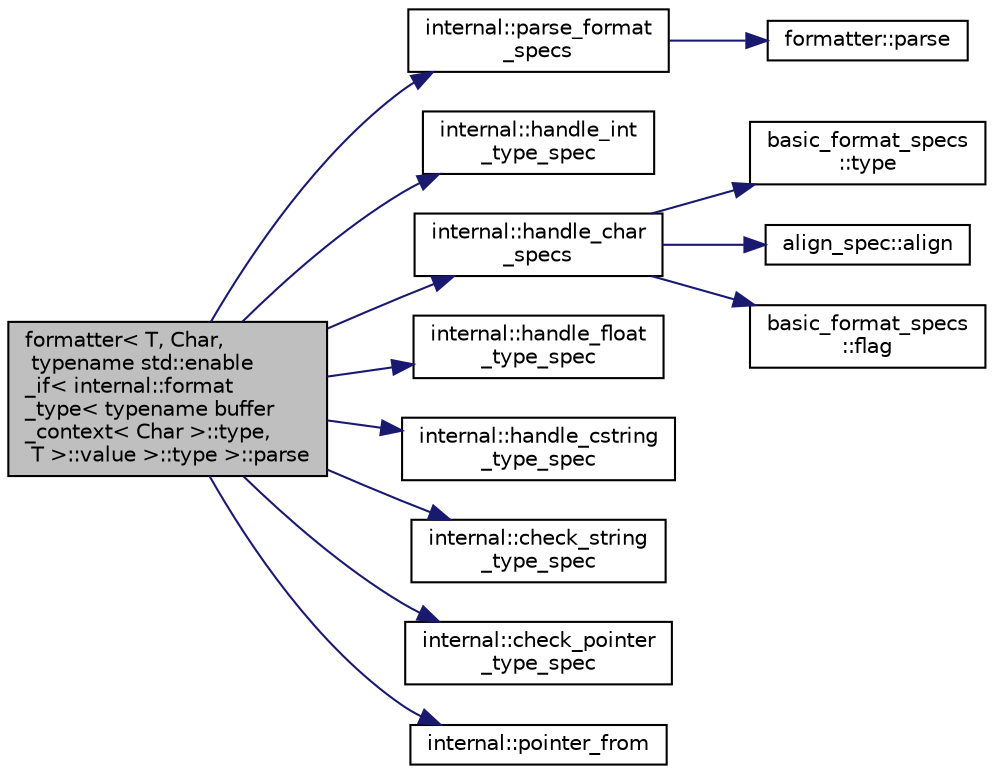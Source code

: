 digraph "formatter&lt; T, Char, typename std::enable_if&lt; internal::format_type&lt; typename buffer_context&lt; Char &gt;::type, T &gt;::value &gt;::type &gt;::parse"
{
  edge [fontname="Helvetica",fontsize="10",labelfontname="Helvetica",labelfontsize="10"];
  node [fontname="Helvetica",fontsize="10",shape=record];
  rankdir="LR";
  Node1 [label="formatter\< T, Char,\l typename std::enable\l_if\< internal::format\l_type\< typename buffer\l_context\< Char \>::type,\l T \>::value \>::type \>::parse",height=0.2,width=0.4,color="black", fillcolor="grey75", style="filled" fontcolor="black"];
  Node1 -> Node2 [color="midnightblue",fontsize="10",style="solid",fontname="Helvetica"];
  Node2 [label="internal::parse_format\l_specs",height=0.2,width=0.4,color="black", fillcolor="white", style="filled",URL="$namespaceinternal.html#ac21f85f51ec37023df70a5a8288130d7"];
  Node2 -> Node3 [color="midnightblue",fontsize="10",style="solid",fontname="Helvetica"];
  Node3 [label="formatter::parse",height=0.2,width=0.4,color="black", fillcolor="white", style="filled",URL="$structformatter.html#ab38951e604996ba856509a99ddb5c50a"];
  Node1 -> Node4 [color="midnightblue",fontsize="10",style="solid",fontname="Helvetica"];
  Node4 [label="internal::handle_int\l_type_spec",height=0.2,width=0.4,color="black", fillcolor="white", style="filled",URL="$namespaceinternal.html#a032408da2f7385baa0b9db2068ca3f28"];
  Node1 -> Node5 [color="midnightblue",fontsize="10",style="solid",fontname="Helvetica"];
  Node5 [label="internal::handle_char\l_specs",height=0.2,width=0.4,color="black", fillcolor="white", style="filled",URL="$namespaceinternal.html#a0b130c25d32481413e2527484a1ec22b"];
  Node5 -> Node6 [color="midnightblue",fontsize="10",style="solid",fontname="Helvetica"];
  Node6 [label="basic_format_specs\l::type",height=0.2,width=0.4,color="black", fillcolor="white", style="filled",URL="$classbasic__format__specs.html#a5b0cdbc4d0121c398cec967f96e09a3a"];
  Node5 -> Node7 [color="midnightblue",fontsize="10",style="solid",fontname="Helvetica"];
  Node7 [label="align_spec::align",height=0.2,width=0.4,color="black", fillcolor="white", style="filled",URL="$structalign__spec.html#a044d9c06464beeaa9b01bc842fbc7963"];
  Node5 -> Node8 [color="midnightblue",fontsize="10",style="solid",fontname="Helvetica"];
  Node8 [label="basic_format_specs\l::flag",height=0.2,width=0.4,color="black", fillcolor="white", style="filled",URL="$classbasic__format__specs.html#ada3aa9af48a6abf7975cfffd9c1cc00c"];
  Node1 -> Node9 [color="midnightblue",fontsize="10",style="solid",fontname="Helvetica"];
  Node9 [label="internal::handle_float\l_type_spec",height=0.2,width=0.4,color="black", fillcolor="white", style="filled",URL="$namespaceinternal.html#a5c3d1729f10f84d9dafb8eabfbd0f5dd"];
  Node1 -> Node10 [color="midnightblue",fontsize="10",style="solid",fontname="Helvetica"];
  Node10 [label="internal::handle_cstring\l_type_spec",height=0.2,width=0.4,color="black", fillcolor="white", style="filled",URL="$namespaceinternal.html#aacc088a314117542f56192ea07e12693"];
  Node1 -> Node11 [color="midnightblue",fontsize="10",style="solid",fontname="Helvetica"];
  Node11 [label="internal::check_string\l_type_spec",height=0.2,width=0.4,color="black", fillcolor="white", style="filled",URL="$namespaceinternal.html#a3720624d15e22355851c82f9f2166c5a"];
  Node1 -> Node12 [color="midnightblue",fontsize="10",style="solid",fontname="Helvetica"];
  Node12 [label="internal::check_pointer\l_type_spec",height=0.2,width=0.4,color="black", fillcolor="white", style="filled",URL="$namespaceinternal.html#a02f06fb6d5107704cd0d83a03c133905"];
  Node1 -> Node13 [color="midnightblue",fontsize="10",style="solid",fontname="Helvetica"];
  Node13 [label="internal::pointer_from",height=0.2,width=0.4,color="black", fillcolor="white", style="filled",URL="$namespaceinternal.html#af2847d65bcda093de54229cfc396c072"];
}
